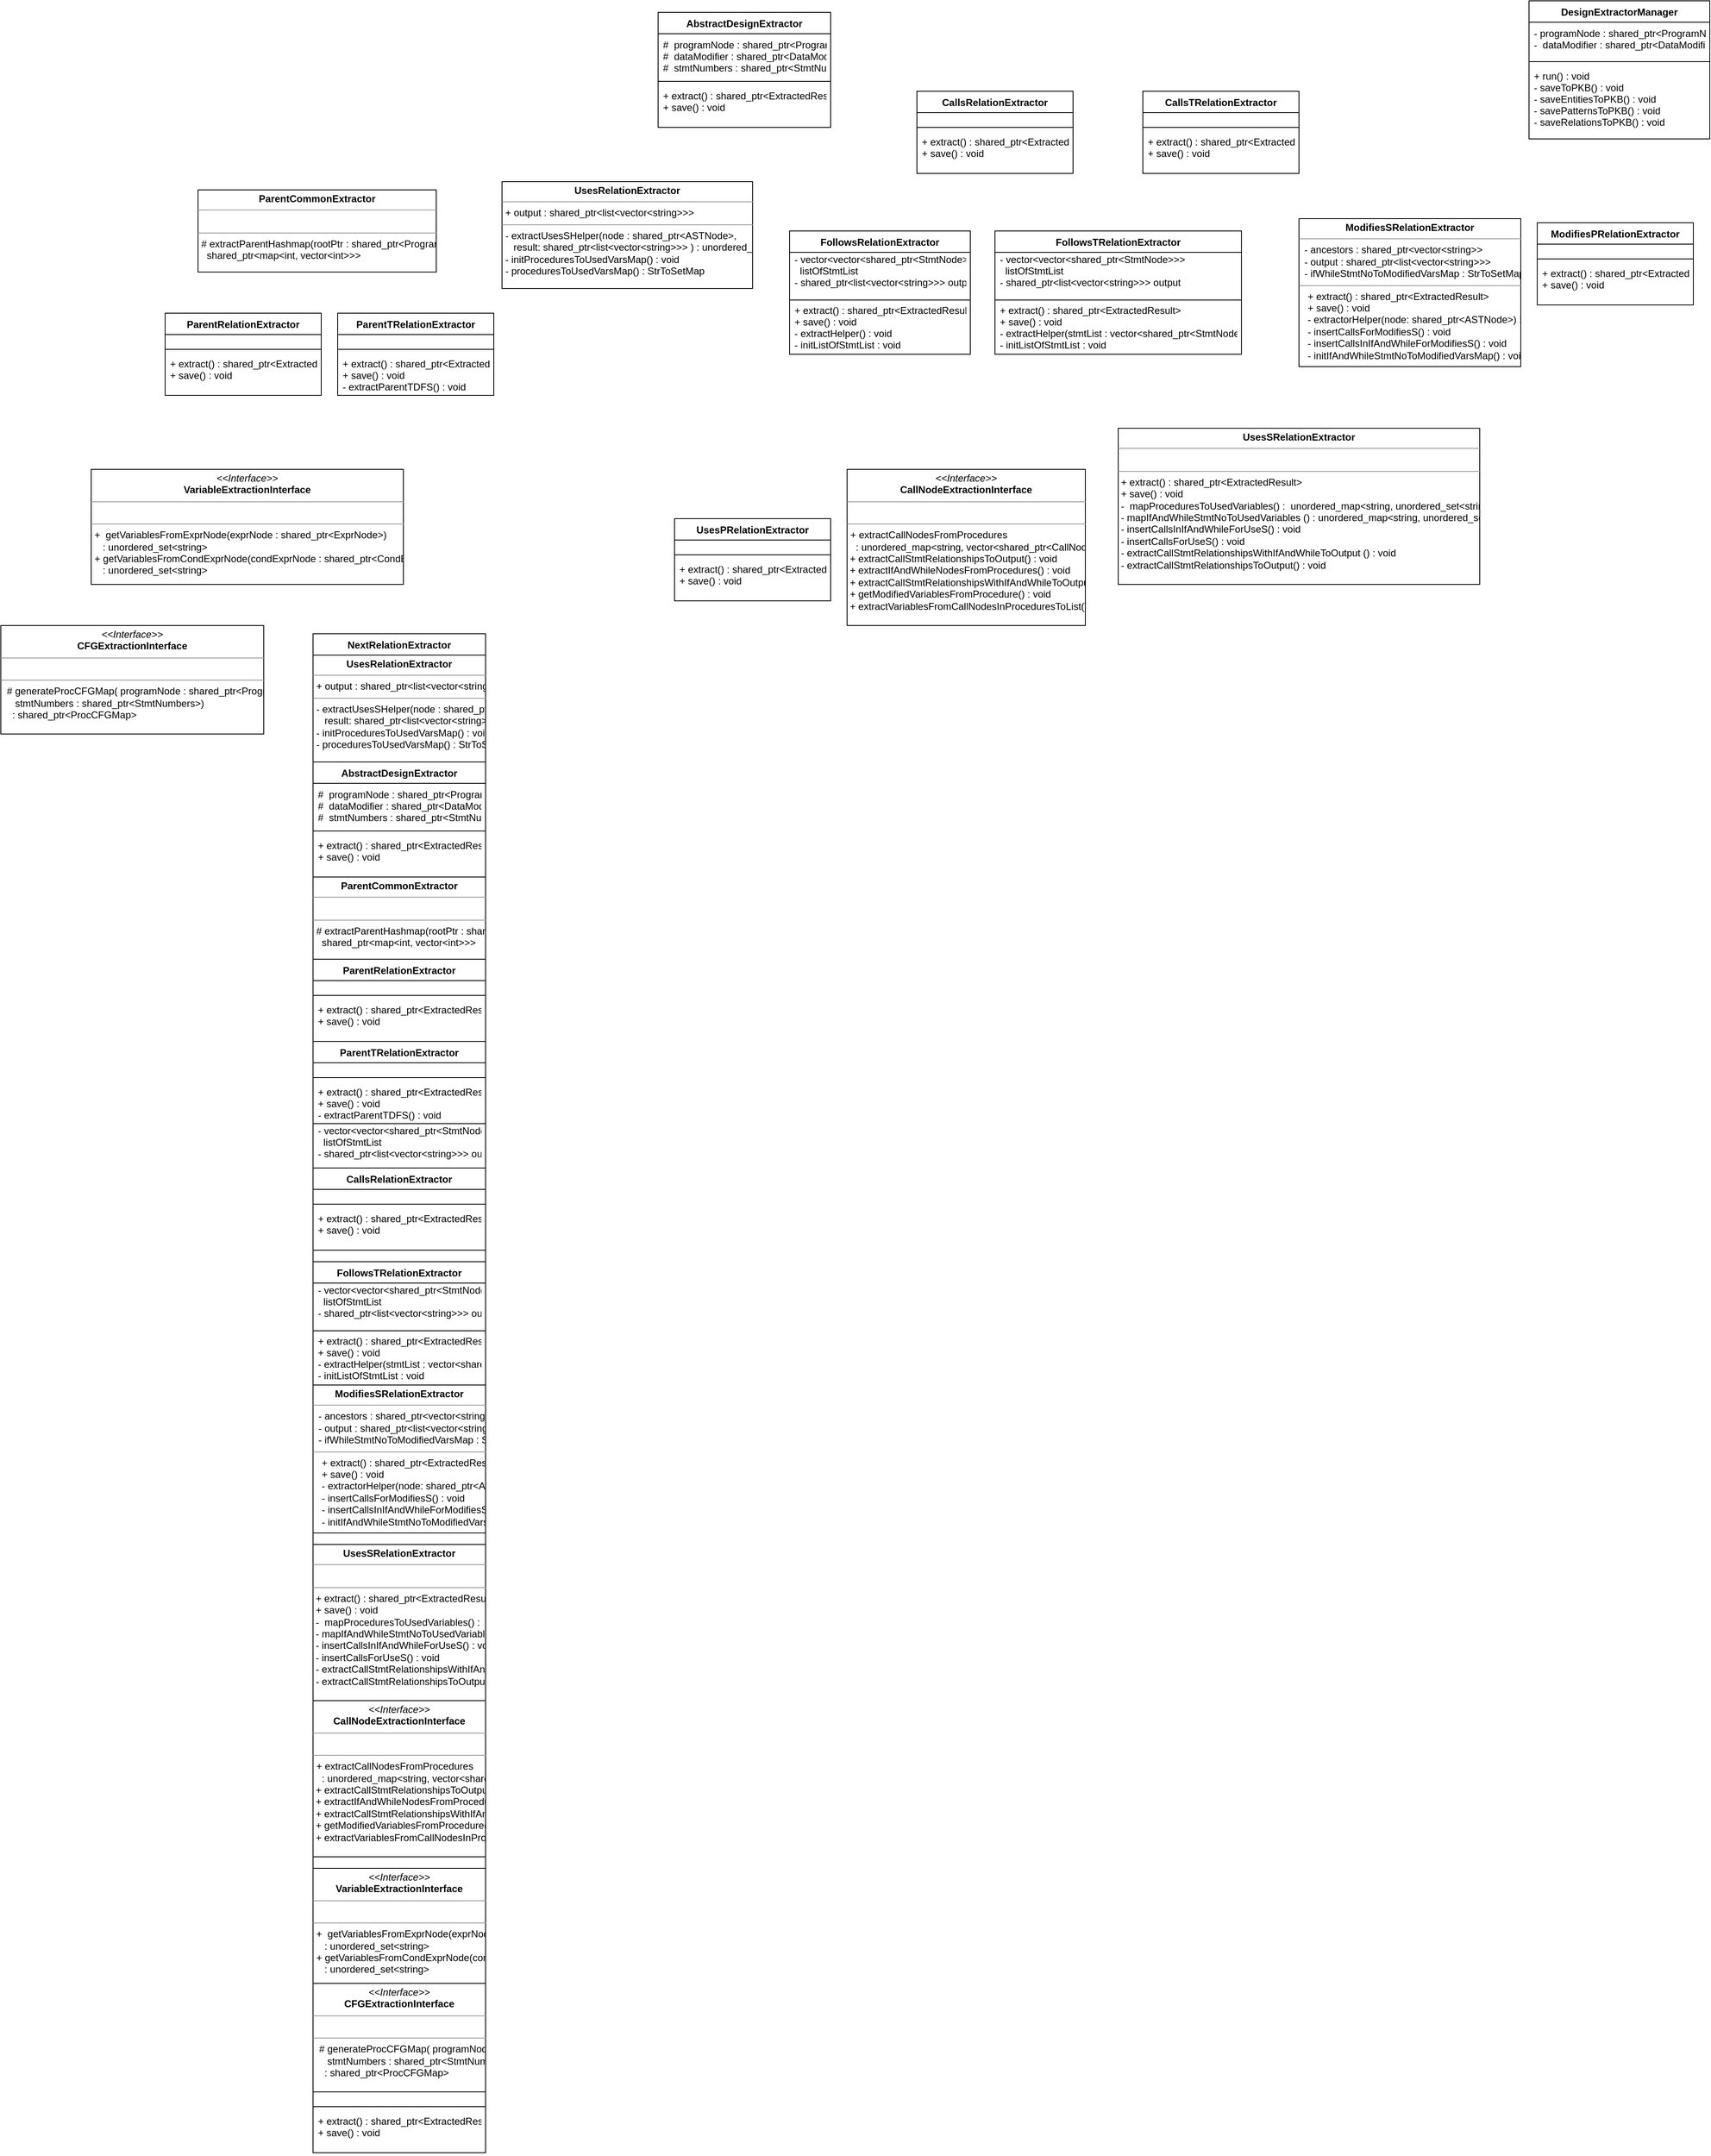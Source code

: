 <mxfile version="20.5.1" type="github">
  <diagram id="RCf9d5CUsMZ9T4uLRsl_" name="Page-1">
    <mxGraphModel dx="2426" dy="885" grid="1" gridSize="10" guides="1" tooltips="1" connect="1" arrows="1" fold="1" page="1" pageScale="1" pageWidth="2339" pageHeight="3300" math="0" shadow="0">
      <root>
        <mxCell id="0" />
        <mxCell id="1" parent="0" />
        <mxCell id="GKFBhkDiTDTHRFN160G9-5" value="DesignExtractorManager&#xa;" style="swimlane;fontStyle=1;align=center;verticalAlign=top;childLayout=stackLayout;horizontal=1;startSize=26;horizontalStack=0;resizeParent=1;resizeParentMax=0;resizeLast=0;collapsible=1;marginBottom=0;" parent="1" vertex="1">
          <mxGeometry x="1890" y="90" width="220" height="168" as="geometry" />
        </mxCell>
        <mxCell id="GKFBhkDiTDTHRFN160G9-6" value="- programNode : shared_ptr&lt;ProgramNode&gt;&#xa;-  dataModifier : shared_ptr&lt;DataModifier&gt;" style="text;strokeColor=none;fillColor=none;align=left;verticalAlign=top;spacingLeft=4;spacingRight=4;overflow=hidden;rotatable=0;points=[[0,0.5],[1,0.5]];portConstraint=eastwest;" parent="GKFBhkDiTDTHRFN160G9-5" vertex="1">
          <mxGeometry y="26" width="220" height="44" as="geometry" />
        </mxCell>
        <mxCell id="GKFBhkDiTDTHRFN160G9-7" value="" style="line;strokeWidth=1;fillColor=none;align=left;verticalAlign=middle;spacingTop=-1;spacingLeft=3;spacingRight=3;rotatable=0;labelPosition=right;points=[];portConstraint=eastwest;strokeColor=inherit;" parent="GKFBhkDiTDTHRFN160G9-5" vertex="1">
          <mxGeometry y="70" width="220" height="8" as="geometry" />
        </mxCell>
        <mxCell id="GKFBhkDiTDTHRFN160G9-8" value="+ run() : void&#xa;- saveToPKB() : void&#xa;- saveEntitiesToPKB() : void&#xa;- savePatternsToPKB() : void&#xa;- saveRelationsToPKB() : void&#xa;" style="text;strokeColor=none;fillColor=none;align=left;verticalAlign=top;spacingLeft=4;spacingRight=4;overflow=hidden;rotatable=0;points=[[0,0.5],[1,0.5]];portConstraint=eastwest;" parent="GKFBhkDiTDTHRFN160G9-5" vertex="1">
          <mxGeometry y="78" width="220" height="90" as="geometry" />
        </mxCell>
        <mxCell id="GKFBhkDiTDTHRFN160G9-9" value="AbstractDesignExtractor" style="swimlane;fontStyle=1;align=center;verticalAlign=top;childLayout=stackLayout;horizontal=1;startSize=26;horizontalStack=0;resizeParent=1;resizeParentMax=0;resizeLast=0;collapsible=1;marginBottom=0;" parent="1" vertex="1">
          <mxGeometry x="830" y="104" width="210" height="140" as="geometry" />
        </mxCell>
        <mxCell id="GKFBhkDiTDTHRFN160G9-10" value="#  programNode : shared_ptr&lt;ProgramNode&gt;&#xa;#  dataModifier : shared_ptr&lt;DataModifier&gt;&#xa;#  stmtNumbers : shared_ptr&lt;StmtNumbers&gt;&#xa;&#xa; " style="text;strokeColor=none;fillColor=none;align=left;verticalAlign=top;spacingLeft=4;spacingRight=4;overflow=hidden;rotatable=0;points=[[0,0.5],[1,0.5]];portConstraint=eastwest;" parent="GKFBhkDiTDTHRFN160G9-9" vertex="1">
          <mxGeometry y="26" width="210" height="54" as="geometry" />
        </mxCell>
        <mxCell id="GKFBhkDiTDTHRFN160G9-11" value="" style="line;strokeWidth=1;fillColor=none;align=left;verticalAlign=middle;spacingTop=-1;spacingLeft=3;spacingRight=3;rotatable=0;labelPosition=right;points=[];portConstraint=eastwest;strokeColor=inherit;" parent="GKFBhkDiTDTHRFN160G9-9" vertex="1">
          <mxGeometry y="80" width="210" height="8" as="geometry" />
        </mxCell>
        <mxCell id="GKFBhkDiTDTHRFN160G9-12" value="+ extract() : shared_ptr&lt;ExtractedResult&gt;&#xa;+ save() : void&#xa;" style="text;strokeColor=none;fillColor=none;align=left;verticalAlign=top;spacingLeft=4;spacingRight=4;overflow=hidden;rotatable=0;points=[[0,0.5],[1,0.5]];portConstraint=eastwest;" parent="GKFBhkDiTDTHRFN160G9-9" vertex="1">
          <mxGeometry y="88" width="210" height="52" as="geometry" />
        </mxCell>
        <mxCell id="GKFBhkDiTDTHRFN160G9-13" value="CallsRelationExtractor" style="swimlane;fontStyle=1;align=center;verticalAlign=top;childLayout=stackLayout;horizontal=1;startSize=26;horizontalStack=0;resizeParent=1;resizeParentMax=0;resizeLast=0;collapsible=1;marginBottom=0;" parent="1" vertex="1">
          <mxGeometry x="1145" y="200" width="190" height="100" as="geometry" />
        </mxCell>
        <mxCell id="GKFBhkDiTDTHRFN160G9-14" value="&#xa; " style="text;strokeColor=none;fillColor=none;align=left;verticalAlign=top;spacingLeft=4;spacingRight=4;overflow=hidden;rotatable=0;points=[[0,0.5],[1,0.5]];portConstraint=eastwest;" parent="GKFBhkDiTDTHRFN160G9-13" vertex="1">
          <mxGeometry y="26" width="190" height="14" as="geometry" />
        </mxCell>
        <mxCell id="GKFBhkDiTDTHRFN160G9-15" value="" style="line;strokeWidth=1;fillColor=none;align=left;verticalAlign=middle;spacingTop=-1;spacingLeft=3;spacingRight=3;rotatable=0;labelPosition=right;points=[];portConstraint=eastwest;strokeColor=inherit;" parent="GKFBhkDiTDTHRFN160G9-13" vertex="1">
          <mxGeometry y="40" width="190" height="8" as="geometry" />
        </mxCell>
        <mxCell id="GKFBhkDiTDTHRFN160G9-16" value="+ extract() : shared_ptr&lt;ExtractedResult&gt;&#xa;+ save() : void" style="text;strokeColor=none;fillColor=none;align=left;verticalAlign=top;spacingLeft=4;spacingRight=4;overflow=hidden;rotatable=0;points=[[0,0.5],[1,0.5]];portConstraint=eastwest;" parent="GKFBhkDiTDTHRFN160G9-13" vertex="1">
          <mxGeometry y="48" width="190" height="52" as="geometry" />
        </mxCell>
        <mxCell id="GKFBhkDiTDTHRFN160G9-18" value="&lt;p style=&quot;margin:0px;margin-top:4px;text-align:center;&quot;&gt;&lt;i&gt;&amp;lt;&amp;lt;Interface&amp;gt;&amp;gt;&lt;/i&gt;&lt;br&gt;&lt;b&gt;CallNodeExtractionInterface&lt;/b&gt;&lt;br&gt;&lt;/p&gt;&lt;hr size=&quot;1&quot;&gt;&lt;p style=&quot;margin:0px;margin-left:4px;&quot;&gt;&lt;br&gt;&lt;/p&gt;&lt;hr size=&quot;1&quot;&gt;&lt;p style=&quot;margin:0px;margin-left:4px;&quot;&gt;+ extractCallNodesFromProcedures &lt;br&gt;&lt;/p&gt;&lt;p style=&quot;margin:0px;margin-left:4px;&quot;&gt;&amp;nbsp; : unordered_map&amp;lt;string, vector&amp;lt;shared_ptr&amp;lt;CallNode&amp;gt;&amp;gt;&amp;gt;&lt;br&gt;&lt;/p&gt;&lt;div&gt;&amp;nbsp;+ extractCallStmtRelationshipsToOutput() : void&lt;br&gt;&lt;/div&gt;&lt;div&gt;&amp;nbsp;+ extractIfAndWhileNodesFromProcedures() : void &lt;/div&gt;&lt;div&gt;&amp;nbsp;+ extractCallStmtRelationshipsWithIfAndWhileToOutput() : void&lt;/div&gt;&lt;div&gt;&amp;nbsp;+ getModifiedVariablesFromProcedure() : void&lt;/div&gt;&lt;div&gt;&amp;nbsp;+ extractVariablesFromCallNodesInProceduresToList() : void&lt;/div&gt;" style="verticalAlign=top;align=left;overflow=fill;fontSize=12;fontFamily=Helvetica;html=1;" parent="1" vertex="1">
          <mxGeometry x="1060" y="660" width="290" height="190" as="geometry" />
        </mxCell>
        <mxCell id="GKFBhkDiTDTHRFN160G9-21" value="CallsTRelationExtractor" style="swimlane;fontStyle=1;align=center;verticalAlign=top;childLayout=stackLayout;horizontal=1;startSize=26;horizontalStack=0;resizeParent=1;resizeParentMax=0;resizeLast=0;collapsible=1;marginBottom=0;" parent="1" vertex="1">
          <mxGeometry x="1420" y="200" width="190" height="100" as="geometry" />
        </mxCell>
        <mxCell id="GKFBhkDiTDTHRFN160G9-22" value="&#xa; " style="text;strokeColor=none;fillColor=none;align=left;verticalAlign=top;spacingLeft=4;spacingRight=4;overflow=hidden;rotatable=0;points=[[0,0.5],[1,0.5]];portConstraint=eastwest;" parent="GKFBhkDiTDTHRFN160G9-21" vertex="1">
          <mxGeometry y="26" width="190" height="14" as="geometry" />
        </mxCell>
        <mxCell id="GKFBhkDiTDTHRFN160G9-23" value="" style="line;strokeWidth=1;fillColor=none;align=left;verticalAlign=middle;spacingTop=-1;spacingLeft=3;spacingRight=3;rotatable=0;labelPosition=right;points=[];portConstraint=eastwest;strokeColor=inherit;" parent="GKFBhkDiTDTHRFN160G9-21" vertex="1">
          <mxGeometry y="40" width="190" height="8" as="geometry" />
        </mxCell>
        <mxCell id="GKFBhkDiTDTHRFN160G9-24" value="+ extract() : shared_ptr&lt;ExtractedResult&gt;&#xa;+ save() : void" style="text;strokeColor=none;fillColor=none;align=left;verticalAlign=top;spacingLeft=4;spacingRight=4;overflow=hidden;rotatable=0;points=[[0,0.5],[1,0.5]];portConstraint=eastwest;" parent="GKFBhkDiTDTHRFN160G9-21" vertex="1">
          <mxGeometry y="48" width="190" height="52" as="geometry" />
        </mxCell>
        <mxCell id="GKFBhkDiTDTHRFN160G9-26" value="FollowsRelationExtractor" style="swimlane;fontStyle=1;align=center;verticalAlign=top;childLayout=stackLayout;horizontal=1;startSize=26;horizontalStack=0;resizeParent=1;resizeParentMax=0;resizeLast=0;collapsible=1;marginBottom=0;" parent="1" vertex="1">
          <mxGeometry x="990" y="370" width="220" height="150" as="geometry">
            <mxRectangle x="960" y="300" width="160" height="30" as="alternateBounds" />
          </mxGeometry>
        </mxCell>
        <mxCell id="GKFBhkDiTDTHRFN160G9-27" value="- vector&lt;vector&lt;shared_ptr&lt;StmtNode&gt;&gt;&gt; &#xa;  listOfStmtList &#xa;- shared_ptr&lt;list&lt;vector&lt;string&gt;&gt;&gt; output&#xa;&#xa;&#xa;" style="text;strokeColor=none;fillColor=none;align=left;verticalAlign=middle;spacingLeft=4;spacingRight=4;overflow=hidden;rotatable=0;points=[[0,0.5],[1,0.5]];portConstraint=eastwest;" parent="GKFBhkDiTDTHRFN160G9-26" vertex="1">
          <mxGeometry y="26" width="220" height="54" as="geometry" />
        </mxCell>
        <mxCell id="GKFBhkDiTDTHRFN160G9-28" value="" style="line;strokeWidth=1;fillColor=none;align=left;verticalAlign=middle;spacingTop=-1;spacingLeft=3;spacingRight=3;rotatable=0;labelPosition=right;points=[];portConstraint=eastwest;strokeColor=inherit;" parent="GKFBhkDiTDTHRFN160G9-26" vertex="1">
          <mxGeometry y="80" width="220" height="8" as="geometry" />
        </mxCell>
        <mxCell id="GKFBhkDiTDTHRFN160G9-29" value="+ extract() : shared_ptr&lt;ExtractedResult&gt;&#xa;+ save() : void&#xa;- extractHelper() : void&#xa;- initListOfStmtList : void&#xa;&#xa;" style="text;strokeColor=none;fillColor=none;align=left;verticalAlign=middle;spacingLeft=4;spacingRight=4;overflow=hidden;rotatable=0;points=[[0,0.5],[1,0.5]];portConstraint=eastwest;" parent="GKFBhkDiTDTHRFN160G9-26" vertex="1">
          <mxGeometry y="88" width="220" height="62" as="geometry" />
        </mxCell>
        <mxCell id="GKFBhkDiTDTHRFN160G9-38" value="FollowsTRelationExtractor" style="swimlane;fontStyle=1;align=center;verticalAlign=top;childLayout=stackLayout;horizontal=1;startSize=26;horizontalStack=0;resizeParent=1;resizeParentMax=0;resizeLast=0;collapsible=1;marginBottom=0;" parent="1" vertex="1">
          <mxGeometry x="1240" y="370" width="300" height="150" as="geometry" />
        </mxCell>
        <mxCell id="GKFBhkDiTDTHRFN160G9-39" value="- vector&lt;vector&lt;shared_ptr&lt;StmtNode&gt;&gt;&gt; &#xa;  listOfStmtList &#xa;- shared_ptr&lt;list&lt;vector&lt;string&gt;&gt;&gt; output&#xa;&#xa;&#xa;" style="text;strokeColor=none;fillColor=none;align=left;verticalAlign=middle;spacingLeft=4;spacingRight=4;overflow=hidden;rotatable=0;points=[[0,0.5],[1,0.5]];portConstraint=eastwest;" parent="GKFBhkDiTDTHRFN160G9-38" vertex="1">
          <mxGeometry y="26" width="300" height="54" as="geometry" />
        </mxCell>
        <mxCell id="GKFBhkDiTDTHRFN160G9-40" value="" style="line;strokeWidth=1;fillColor=none;align=left;verticalAlign=middle;spacingTop=-1;spacingLeft=3;spacingRight=3;rotatable=0;labelPosition=right;points=[];portConstraint=eastwest;strokeColor=inherit;" parent="GKFBhkDiTDTHRFN160G9-38" vertex="1">
          <mxGeometry y="80" width="300" height="8" as="geometry" />
        </mxCell>
        <mxCell id="GKFBhkDiTDTHRFN160G9-41" value="+ extract() : shared_ptr&lt;ExtractedResult&gt;&#xa;+ save() : void&#xa;- extractHelper(stmtList : vector&lt;shared_ptr&lt;StmtNode&gt;&gt;) : void&#xa;- initListOfStmtList : void&#xa;&#xa;" style="text;strokeColor=none;fillColor=none;align=left;verticalAlign=middle;spacingLeft=4;spacingRight=4;overflow=hidden;rotatable=0;points=[[0,0.5],[1,0.5]];portConstraint=eastwest;" parent="GKFBhkDiTDTHRFN160G9-38" vertex="1">
          <mxGeometry y="88" width="300" height="62" as="geometry" />
        </mxCell>
        <mxCell id="SkPulRb8pB89vCI3LF6e-7" value="&lt;p style=&quot;margin:0px;margin-top:4px;text-align:center;&quot;&gt;&lt;b&gt;ModifiesSRelationExtractor&lt;/b&gt;&lt;br&gt;&lt;/p&gt;&lt;hr size=&quot;1&quot;&gt;&amp;nbsp; - ancestors : shared_ptr&amp;lt;vector&amp;lt;string&amp;gt;&amp;gt; &lt;br&gt;&amp;nbsp; - output : shared_ptr&amp;lt;list&amp;lt;vector&amp;lt;string&amp;gt;&amp;gt;&amp;gt; &lt;br&gt;&amp;nbsp; - ifWhileStmtNoToModifiedVarsMap : StrToSetMap &lt;hr size=&quot;1&quot;&gt;&lt;p style=&quot;margin:0px;margin-left:4px;&quot;&gt;&amp;nbsp; + extract() : shared_ptr&amp;lt;ExtractedResult&amp;gt;&lt;br&gt;&amp;nbsp; + save() : void&lt;/p&gt;&lt;p style=&quot;margin:0px;margin-left:4px;&quot;&gt;&amp;nbsp; - extractorHelper(node: shared_ptr&amp;lt;ASTNode&amp;gt;) : void&lt;br&gt;&amp;nbsp; - insertCallsForModifiesS() : void&lt;br&gt;&amp;nbsp; - insertCallsInIfAndWhileForModifiesS() : void&lt;br&gt;&lt;/p&gt;&lt;p style=&quot;margin:0px;margin-left:4px;&quot;&gt;&amp;nbsp; - initIfAndWhileStmtNoToModifiedVarsMap() : void&lt;br&gt;&lt;/p&gt;&lt;p style=&quot;margin:0px;margin-left:4px;&quot;&gt;&lt;br&gt;&lt;/p&gt;" style="verticalAlign=top;align=left;overflow=fill;fontSize=12;fontFamily=Helvetica;html=1;" vertex="1" parent="1">
          <mxGeometry x="1610" y="355" width="270" height="180" as="geometry" />
        </mxCell>
        <mxCell id="SkPulRb8pB89vCI3LF6e-8" value="ModifiesPRelationExtractor" style="swimlane;fontStyle=1;align=center;verticalAlign=top;childLayout=stackLayout;horizontal=1;startSize=26;horizontalStack=0;resizeParent=1;resizeParentMax=0;resizeLast=0;collapsible=1;marginBottom=0;" vertex="1" parent="1">
          <mxGeometry x="1900" y="360" width="190" height="100" as="geometry" />
        </mxCell>
        <mxCell id="SkPulRb8pB89vCI3LF6e-9" value="&#xa; " style="text;strokeColor=none;fillColor=none;align=left;verticalAlign=top;spacingLeft=4;spacingRight=4;overflow=hidden;rotatable=0;points=[[0,0.5],[1,0.5]];portConstraint=eastwest;" vertex="1" parent="SkPulRb8pB89vCI3LF6e-8">
          <mxGeometry y="26" width="190" height="14" as="geometry" />
        </mxCell>
        <mxCell id="SkPulRb8pB89vCI3LF6e-10" value="" style="line;strokeWidth=1;fillColor=none;align=left;verticalAlign=middle;spacingTop=-1;spacingLeft=3;spacingRight=3;rotatable=0;labelPosition=right;points=[];portConstraint=eastwest;strokeColor=inherit;" vertex="1" parent="SkPulRb8pB89vCI3LF6e-8">
          <mxGeometry y="40" width="190" height="8" as="geometry" />
        </mxCell>
        <mxCell id="SkPulRb8pB89vCI3LF6e-11" value="+ extract() : shared_ptr&lt;ExtractedResult&gt;&#xa;+ save() : void" style="text;strokeColor=none;fillColor=none;align=left;verticalAlign=top;spacingLeft=4;spacingRight=4;overflow=hidden;rotatable=0;points=[[0,0.5],[1,0.5]];portConstraint=eastwest;" vertex="1" parent="SkPulRb8pB89vCI3LF6e-8">
          <mxGeometry y="48" width="190" height="52" as="geometry" />
        </mxCell>
        <mxCell id="SkPulRb8pB89vCI3LF6e-12" value="ParentRelationExtractor" style="swimlane;fontStyle=1;align=center;verticalAlign=top;childLayout=stackLayout;horizontal=1;startSize=26;horizontalStack=0;resizeParent=1;resizeParentMax=0;resizeLast=0;collapsible=1;marginBottom=0;" vertex="1" parent="1">
          <mxGeometry x="230" y="470" width="190" height="100" as="geometry" />
        </mxCell>
        <mxCell id="SkPulRb8pB89vCI3LF6e-13" value="&#xa; " style="text;strokeColor=none;fillColor=none;align=left;verticalAlign=top;spacingLeft=4;spacingRight=4;overflow=hidden;rotatable=0;points=[[0,0.5],[1,0.5]];portConstraint=eastwest;" vertex="1" parent="SkPulRb8pB89vCI3LF6e-12">
          <mxGeometry y="26" width="190" height="14" as="geometry" />
        </mxCell>
        <mxCell id="SkPulRb8pB89vCI3LF6e-14" value="" style="line;strokeWidth=1;fillColor=none;align=left;verticalAlign=middle;spacingTop=-1;spacingLeft=3;spacingRight=3;rotatable=0;labelPosition=right;points=[];portConstraint=eastwest;strokeColor=inherit;" vertex="1" parent="SkPulRb8pB89vCI3LF6e-12">
          <mxGeometry y="40" width="190" height="8" as="geometry" />
        </mxCell>
        <mxCell id="SkPulRb8pB89vCI3LF6e-15" value="+ extract() : shared_ptr&lt;ExtractedResult&gt;&#xa;+ save() : void" style="text;strokeColor=none;fillColor=none;align=left;verticalAlign=top;spacingLeft=4;spacingRight=4;overflow=hidden;rotatable=0;points=[[0,0.5],[1,0.5]];portConstraint=eastwest;" vertex="1" parent="SkPulRb8pB89vCI3LF6e-12">
          <mxGeometry y="48" width="190" height="52" as="geometry" />
        </mxCell>
        <mxCell id="SkPulRb8pB89vCI3LF6e-16" value="ParentTRelationExtractor" style="swimlane;fontStyle=1;align=center;verticalAlign=top;childLayout=stackLayout;horizontal=1;startSize=26;horizontalStack=0;resizeParent=1;resizeParentMax=0;resizeLast=0;collapsible=1;marginBottom=0;" vertex="1" parent="1">
          <mxGeometry x="440" y="470" width="190" height="100" as="geometry" />
        </mxCell>
        <mxCell id="SkPulRb8pB89vCI3LF6e-17" value="&#xa; " style="text;strokeColor=none;fillColor=none;align=left;verticalAlign=top;spacingLeft=4;spacingRight=4;overflow=hidden;rotatable=0;points=[[0,0.5],[1,0.5]];portConstraint=eastwest;" vertex="1" parent="SkPulRb8pB89vCI3LF6e-16">
          <mxGeometry y="26" width="190" height="14" as="geometry" />
        </mxCell>
        <mxCell id="SkPulRb8pB89vCI3LF6e-18" value="" style="line;strokeWidth=1;fillColor=none;align=left;verticalAlign=middle;spacingTop=-1;spacingLeft=3;spacingRight=3;rotatable=0;labelPosition=right;points=[];portConstraint=eastwest;strokeColor=inherit;" vertex="1" parent="SkPulRb8pB89vCI3LF6e-16">
          <mxGeometry y="40" width="190" height="8" as="geometry" />
        </mxCell>
        <mxCell id="SkPulRb8pB89vCI3LF6e-19" value="+ extract() : shared_ptr&lt;ExtractedResult&gt;&#xa;+ save() : void&#xa;- extractParentTDFS() : void&#xa;" style="text;strokeColor=none;fillColor=none;align=left;verticalAlign=top;spacingLeft=4;spacingRight=4;overflow=hidden;rotatable=0;points=[[0,0.5],[1,0.5]];portConstraint=eastwest;" vertex="1" parent="SkPulRb8pB89vCI3LF6e-16">
          <mxGeometry y="48" width="190" height="52" as="geometry" />
        </mxCell>
        <mxCell id="SkPulRb8pB89vCI3LF6e-20" value="&lt;p style=&quot;margin:0px;margin-top:4px;text-align:center;&quot;&gt;&lt;b&gt;UsesRelationExtractor&lt;/b&gt;&lt;br&gt;&lt;/p&gt;&lt;hr size=&quot;1&quot;&gt;&lt;p style=&quot;margin:0px;margin-left:4px;&quot;&gt;+ output : shared_ptr&amp;lt;list&amp;lt;vector&amp;lt;string&amp;gt;&amp;gt;&amp;gt;&lt;/p&gt;&lt;hr size=&quot;1&quot;&gt;&lt;p style=&quot;margin:0px;margin-left:4px;&quot;&gt;- extractUsesSHelper(node : shared_ptr&amp;lt;ASTNode&amp;gt;,&lt;/p&gt;&lt;p style=&quot;margin:0px;margin-left:4px;&quot;&gt;&amp;nbsp;&amp;nbsp; result: shared_ptr&amp;lt;list&amp;lt;vector&amp;lt;string&amp;gt;&amp;gt;&amp;gt;  ) : unordered_set&amp;lt;string&amp;gt;&lt;/p&gt;&lt;p style=&quot;margin:0px;margin-left:4px;&quot;&gt;- initProceduresToUsedVarsMap() : void&lt;br&gt;- proceduresToUsedVarsMap() : StrToSetMap &lt;/p&gt;" style="verticalAlign=top;align=left;overflow=fill;fontSize=12;fontFamily=Helvetica;html=1;" vertex="1" parent="1">
          <mxGeometry x="640" y="310" width="305" height="130" as="geometry" />
        </mxCell>
        <mxCell id="SkPulRb8pB89vCI3LF6e-23" value="&lt;p style=&quot;margin:0px;margin-top:4px;text-align:center;&quot;&gt;&lt;b&gt;UsesSRelationExtractor&lt;/b&gt;&lt;br&gt;&lt;/p&gt;&lt;hr size=&quot;1&quot;&gt;&lt;br&gt;&lt;hr size=&quot;1&quot;&gt;&lt;div&gt;&amp;nbsp;+ extract() : shared_ptr&amp;lt;ExtractedResult&amp;gt; &lt;br&gt;&amp;nbsp;+ save() : void &lt;br&gt;&lt;/div&gt;&lt;div&gt;&amp;nbsp;-&amp;nbsp; mapProceduresToUsedVariables() :&amp;nbsp; unordered_map&amp;lt;string, unordered_set&amp;lt;string&amp;gt;&amp;gt; &lt;/div&gt;&lt;div&gt;&amp;nbsp;- mapIfAndWhileStmtNoToUsedVariables () : unordered_map&amp;lt;string, unordered_set&amp;lt;string&amp;gt;&amp;gt;&lt;/div&gt;&lt;div&gt;&amp;nbsp;- insertCallsInIfAndWhileForUseS() : void&lt;br&gt;&lt;/div&gt;&lt;div&gt;&amp;nbsp;- insertCallsForUseS() : void&lt;br&gt;&lt;/div&gt;&lt;div&gt;&amp;nbsp;- extractCallStmtRelationshipsWithIfAndWhileToOutput () : void&lt;br&gt;&lt;/div&gt;&lt;div&gt;&amp;nbsp;- extractCallStmtRelationshipsToOutput() : void&lt;br&gt;&lt;/div&gt;&lt;div&gt;&lt;br&gt;&lt;/div&gt;&lt;div&gt;&lt;br&gt;&lt;/div&gt;&amp;nbsp;" style="verticalAlign=top;align=left;overflow=fill;fontSize=12;fontFamily=Helvetica;html=1;" vertex="1" parent="1">
          <mxGeometry x="1390" y="610" width="440" height="190" as="geometry" />
        </mxCell>
        <mxCell id="SkPulRb8pB89vCI3LF6e-24" value="UsesPRelationExtractor" style="swimlane;fontStyle=1;align=center;verticalAlign=top;childLayout=stackLayout;horizontal=1;startSize=26;horizontalStack=0;resizeParent=1;resizeParentMax=0;resizeLast=0;collapsible=1;marginBottom=0;" vertex="1" parent="1">
          <mxGeometry x="850" y="720" width="190" height="100" as="geometry" />
        </mxCell>
        <mxCell id="SkPulRb8pB89vCI3LF6e-25" value="&#xa; " style="text;strokeColor=none;fillColor=none;align=left;verticalAlign=top;spacingLeft=4;spacingRight=4;overflow=hidden;rotatable=0;points=[[0,0.5],[1,0.5]];portConstraint=eastwest;" vertex="1" parent="SkPulRb8pB89vCI3LF6e-24">
          <mxGeometry y="26" width="190" height="14" as="geometry" />
        </mxCell>
        <mxCell id="SkPulRb8pB89vCI3LF6e-26" value="" style="line;strokeWidth=1;fillColor=none;align=left;verticalAlign=middle;spacingTop=-1;spacingLeft=3;spacingRight=3;rotatable=0;labelPosition=right;points=[];portConstraint=eastwest;strokeColor=inherit;" vertex="1" parent="SkPulRb8pB89vCI3LF6e-24">
          <mxGeometry y="40" width="190" height="8" as="geometry" />
        </mxCell>
        <mxCell id="SkPulRb8pB89vCI3LF6e-27" value="+ extract() : shared_ptr&lt;ExtractedResult&gt;&#xa;+ save() : void" style="text;strokeColor=none;fillColor=none;align=left;verticalAlign=top;spacingLeft=4;spacingRight=4;overflow=hidden;rotatable=0;points=[[0,0.5],[1,0.5]];portConstraint=eastwest;" vertex="1" parent="SkPulRb8pB89vCI3LF6e-24">
          <mxGeometry y="48" width="190" height="52" as="geometry" />
        </mxCell>
        <mxCell id="SkPulRb8pB89vCI3LF6e-28" value="NextRelationExtractor" style="swimlane;fontStyle=1;align=center;verticalAlign=top;childLayout=stackLayout;horizontal=1;startSize=26;horizontalStack=0;resizeParent=1;resizeParentMax=0;resizeLast=0;collapsible=1;marginBottom=0;" vertex="1" parent="1">
          <mxGeometry x="410" y="860" width="210" height="1848" as="geometry" />
        </mxCell>
        <mxCell id="SkPulRb8pB89vCI3LF6e-40" value="&lt;p style=&quot;margin:0px;margin-top:4px;text-align:center;&quot;&gt;&lt;b&gt;UsesRelationExtractor&lt;/b&gt;&lt;br&gt;&lt;/p&gt;&lt;hr size=&quot;1&quot;&gt;&lt;p style=&quot;margin:0px;margin-left:4px;&quot;&gt;+ output : shared_ptr&amp;lt;list&amp;lt;vector&amp;lt;string&amp;gt;&amp;gt;&amp;gt;&lt;/p&gt;&lt;hr size=&quot;1&quot;&gt;&lt;p style=&quot;margin:0px;margin-left:4px;&quot;&gt;- extractUsesSHelper(node : shared_ptr&amp;lt;ASTNode&amp;gt;,&lt;/p&gt;&lt;p style=&quot;margin:0px;margin-left:4px;&quot;&gt;&amp;nbsp;&amp;nbsp; result: shared_ptr&amp;lt;list&amp;lt;vector&amp;lt;string&amp;gt;&amp;gt;&amp;gt;  ) : unordered_set&amp;lt;string&amp;gt;&lt;/p&gt;&lt;p style=&quot;margin:0px;margin-left:4px;&quot;&gt;- initProceduresToUsedVarsMap() : void&lt;br&gt;- proceduresToUsedVarsMap() : StrToSetMap &lt;/p&gt;" style="verticalAlign=top;align=left;overflow=fill;fontSize=12;fontFamily=Helvetica;html=1;" vertex="1" parent="SkPulRb8pB89vCI3LF6e-28">
          <mxGeometry y="26" width="210" height="130" as="geometry" />
        </mxCell>
        <mxCell id="SkPulRb8pB89vCI3LF6e-41" value="AbstractDesignExtractor" style="swimlane;fontStyle=1;align=center;verticalAlign=top;childLayout=stackLayout;horizontal=1;startSize=26;horizontalStack=0;resizeParent=1;resizeParentMax=0;resizeLast=0;collapsible=1;marginBottom=0;" vertex="1" parent="SkPulRb8pB89vCI3LF6e-28">
          <mxGeometry y="156" width="210" height="140" as="geometry" />
        </mxCell>
        <mxCell id="SkPulRb8pB89vCI3LF6e-42" value="#  programNode : shared_ptr&lt;ProgramNode&gt;&#xa;#  dataModifier : shared_ptr&lt;DataModifier&gt;&#xa;#  stmtNumbers : shared_ptr&lt;StmtNumbers&gt;&#xa;&#xa; " style="text;strokeColor=none;fillColor=none;align=left;verticalAlign=top;spacingLeft=4;spacingRight=4;overflow=hidden;rotatable=0;points=[[0,0.5],[1,0.5]];portConstraint=eastwest;" vertex="1" parent="SkPulRb8pB89vCI3LF6e-41">
          <mxGeometry y="26" width="210" height="54" as="geometry" />
        </mxCell>
        <mxCell id="SkPulRb8pB89vCI3LF6e-43" value="" style="line;strokeWidth=1;fillColor=none;align=left;verticalAlign=middle;spacingTop=-1;spacingLeft=3;spacingRight=3;rotatable=0;labelPosition=right;points=[];portConstraint=eastwest;strokeColor=inherit;" vertex="1" parent="SkPulRb8pB89vCI3LF6e-41">
          <mxGeometry y="80" width="210" height="8" as="geometry" />
        </mxCell>
        <mxCell id="SkPulRb8pB89vCI3LF6e-44" value="+ extract() : shared_ptr&lt;ExtractedResult&gt;&#xa;+ save() : void&#xa;" style="text;strokeColor=none;fillColor=none;align=left;verticalAlign=top;spacingLeft=4;spacingRight=4;overflow=hidden;rotatable=0;points=[[0,0.5],[1,0.5]];portConstraint=eastwest;" vertex="1" parent="SkPulRb8pB89vCI3LF6e-41">
          <mxGeometry y="88" width="210" height="52" as="geometry" />
        </mxCell>
        <mxCell id="SkPulRb8pB89vCI3LF6e-45" value="&lt;p style=&quot;margin:0px;margin-top:4px;text-align:center;&quot;&gt;&lt;b&gt;ParentCommonExtractor&lt;/b&gt;&lt;/p&gt;&lt;hr size=&quot;1&quot;&gt;&lt;p style=&quot;margin:0px;margin-left:4px;&quot;&gt;&lt;br&gt;&lt;/p&gt;&lt;hr size=&quot;1&quot;&gt;&lt;p style=&quot;margin:0px;margin-left:4px;&quot;&gt;# extractParentHashmap(rootPtr : shared_ptr&amp;lt;ProgramNode&amp;gt;) : &lt;br&gt;&lt;/p&gt;&lt;p style=&quot;margin:0px;margin-left:4px;&quot;&gt;&amp;nbsp; shared_ptr&amp;lt;map&amp;lt;int, vector&amp;lt;int&amp;gt;&amp;gt;&amp;gt; &lt;/p&gt;" style="verticalAlign=top;align=left;overflow=fill;fontSize=12;fontFamily=Helvetica;html=1;" vertex="1" parent="SkPulRb8pB89vCI3LF6e-28">
          <mxGeometry y="296" width="210" height="100" as="geometry" />
        </mxCell>
        <mxCell id="SkPulRb8pB89vCI3LF6e-46" value="ParentRelationExtractor" style="swimlane;fontStyle=1;align=center;verticalAlign=top;childLayout=stackLayout;horizontal=1;startSize=26;horizontalStack=0;resizeParent=1;resizeParentMax=0;resizeLast=0;collapsible=1;marginBottom=0;" vertex="1" parent="SkPulRb8pB89vCI3LF6e-28">
          <mxGeometry y="396" width="210" height="100" as="geometry" />
        </mxCell>
        <mxCell id="SkPulRb8pB89vCI3LF6e-47" value="&#xa; " style="text;strokeColor=none;fillColor=none;align=left;verticalAlign=top;spacingLeft=4;spacingRight=4;overflow=hidden;rotatable=0;points=[[0,0.5],[1,0.5]];portConstraint=eastwest;" vertex="1" parent="SkPulRb8pB89vCI3LF6e-46">
          <mxGeometry y="26" width="210" height="14" as="geometry" />
        </mxCell>
        <mxCell id="SkPulRb8pB89vCI3LF6e-48" value="" style="line;strokeWidth=1;fillColor=none;align=left;verticalAlign=middle;spacingTop=-1;spacingLeft=3;spacingRight=3;rotatable=0;labelPosition=right;points=[];portConstraint=eastwest;strokeColor=inherit;" vertex="1" parent="SkPulRb8pB89vCI3LF6e-46">
          <mxGeometry y="40" width="210" height="8" as="geometry" />
        </mxCell>
        <mxCell id="SkPulRb8pB89vCI3LF6e-49" value="+ extract() : shared_ptr&lt;ExtractedResult&gt;&#xa;+ save() : void" style="text;strokeColor=none;fillColor=none;align=left;verticalAlign=top;spacingLeft=4;spacingRight=4;overflow=hidden;rotatable=0;points=[[0,0.5],[1,0.5]];portConstraint=eastwest;" vertex="1" parent="SkPulRb8pB89vCI3LF6e-46">
          <mxGeometry y="48" width="210" height="52" as="geometry" />
        </mxCell>
        <mxCell id="SkPulRb8pB89vCI3LF6e-50" value="ParentTRelationExtractor" style="swimlane;fontStyle=1;align=center;verticalAlign=top;childLayout=stackLayout;horizontal=1;startSize=26;horizontalStack=0;resizeParent=1;resizeParentMax=0;resizeLast=0;collapsible=1;marginBottom=0;" vertex="1" parent="SkPulRb8pB89vCI3LF6e-28">
          <mxGeometry y="496" width="210" height="100" as="geometry" />
        </mxCell>
        <mxCell id="SkPulRb8pB89vCI3LF6e-51" value="&#xa; " style="text;strokeColor=none;fillColor=none;align=left;verticalAlign=top;spacingLeft=4;spacingRight=4;overflow=hidden;rotatable=0;points=[[0,0.5],[1,0.5]];portConstraint=eastwest;" vertex="1" parent="SkPulRb8pB89vCI3LF6e-50">
          <mxGeometry y="26" width="210" height="14" as="geometry" />
        </mxCell>
        <mxCell id="SkPulRb8pB89vCI3LF6e-52" value="" style="line;strokeWidth=1;fillColor=none;align=left;verticalAlign=middle;spacingTop=-1;spacingLeft=3;spacingRight=3;rotatable=0;labelPosition=right;points=[];portConstraint=eastwest;strokeColor=inherit;" vertex="1" parent="SkPulRb8pB89vCI3LF6e-50">
          <mxGeometry y="40" width="210" height="8" as="geometry" />
        </mxCell>
        <mxCell id="SkPulRb8pB89vCI3LF6e-53" value="+ extract() : shared_ptr&lt;ExtractedResult&gt;&#xa;+ save() : void&#xa;- extractParentTDFS() : void&#xa;" style="text;strokeColor=none;fillColor=none;align=left;verticalAlign=top;spacingLeft=4;spacingRight=4;overflow=hidden;rotatable=0;points=[[0,0.5],[1,0.5]];portConstraint=eastwest;" vertex="1" parent="SkPulRb8pB89vCI3LF6e-50">
          <mxGeometry y="48" width="210" height="52" as="geometry" />
        </mxCell>
        <mxCell id="SkPulRb8pB89vCI3LF6e-54" value="- vector&lt;vector&lt;shared_ptr&lt;StmtNode&gt;&gt;&gt; &#xa;  listOfStmtList &#xa;- shared_ptr&lt;list&lt;vector&lt;string&gt;&gt;&gt; output&#xa;&#xa;&#xa;" style="text;strokeColor=none;fillColor=none;align=left;verticalAlign=middle;spacingLeft=4;spacingRight=4;overflow=hidden;rotatable=0;points=[[0,0.5],[1,0.5]];portConstraint=eastwest;" vertex="1" parent="SkPulRb8pB89vCI3LF6e-28">
          <mxGeometry y="596" width="210" height="54" as="geometry" />
        </mxCell>
        <mxCell id="SkPulRb8pB89vCI3LF6e-55" value="CallsRelationExtractor" style="swimlane;fontStyle=1;align=center;verticalAlign=top;childLayout=stackLayout;horizontal=1;startSize=26;horizontalStack=0;resizeParent=1;resizeParentMax=0;resizeLast=0;collapsible=1;marginBottom=0;" vertex="1" parent="SkPulRb8pB89vCI3LF6e-28">
          <mxGeometry y="650" width="210" height="100" as="geometry" />
        </mxCell>
        <mxCell id="SkPulRb8pB89vCI3LF6e-56" value="&#xa; " style="text;strokeColor=none;fillColor=none;align=left;verticalAlign=top;spacingLeft=4;spacingRight=4;overflow=hidden;rotatable=0;points=[[0,0.5],[1,0.5]];portConstraint=eastwest;" vertex="1" parent="SkPulRb8pB89vCI3LF6e-55">
          <mxGeometry y="26" width="210" height="14" as="geometry" />
        </mxCell>
        <mxCell id="SkPulRb8pB89vCI3LF6e-57" value="" style="line;strokeWidth=1;fillColor=none;align=left;verticalAlign=middle;spacingTop=-1;spacingLeft=3;spacingRight=3;rotatable=0;labelPosition=right;points=[];portConstraint=eastwest;strokeColor=inherit;" vertex="1" parent="SkPulRb8pB89vCI3LF6e-55">
          <mxGeometry y="40" width="210" height="8" as="geometry" />
        </mxCell>
        <mxCell id="SkPulRb8pB89vCI3LF6e-58" value="+ extract() : shared_ptr&lt;ExtractedResult&gt;&#xa;+ save() : void" style="text;strokeColor=none;fillColor=none;align=left;verticalAlign=top;spacingLeft=4;spacingRight=4;overflow=hidden;rotatable=0;points=[[0,0.5],[1,0.5]];portConstraint=eastwest;" vertex="1" parent="SkPulRb8pB89vCI3LF6e-55">
          <mxGeometry y="48" width="210" height="52" as="geometry" />
        </mxCell>
        <mxCell id="SkPulRb8pB89vCI3LF6e-59" value="&#xa; " style="text;strokeColor=none;fillColor=none;align=left;verticalAlign=top;spacingLeft=4;spacingRight=4;overflow=hidden;rotatable=0;points=[[0,0.5],[1,0.5]];portConstraint=eastwest;" vertex="1" parent="SkPulRb8pB89vCI3LF6e-28">
          <mxGeometry y="750" width="210" height="14" as="geometry" />
        </mxCell>
        <mxCell id="SkPulRb8pB89vCI3LF6e-60" value="FollowsTRelationExtractor" style="swimlane;fontStyle=1;align=center;verticalAlign=top;childLayout=stackLayout;horizontal=1;startSize=26;horizontalStack=0;resizeParent=1;resizeParentMax=0;resizeLast=0;collapsible=1;marginBottom=0;" vertex="1" parent="SkPulRb8pB89vCI3LF6e-28">
          <mxGeometry y="764" width="210" height="150" as="geometry" />
        </mxCell>
        <mxCell id="SkPulRb8pB89vCI3LF6e-61" value="- vector&lt;vector&lt;shared_ptr&lt;StmtNode&gt;&gt;&gt; &#xa;  listOfStmtList &#xa;- shared_ptr&lt;list&lt;vector&lt;string&gt;&gt;&gt; output&#xa;&#xa;&#xa;" style="text;strokeColor=none;fillColor=none;align=left;verticalAlign=middle;spacingLeft=4;spacingRight=4;overflow=hidden;rotatable=0;points=[[0,0.5],[1,0.5]];portConstraint=eastwest;" vertex="1" parent="SkPulRb8pB89vCI3LF6e-60">
          <mxGeometry y="26" width="210" height="54" as="geometry" />
        </mxCell>
        <mxCell id="SkPulRb8pB89vCI3LF6e-62" value="" style="line;strokeWidth=1;fillColor=none;align=left;verticalAlign=middle;spacingTop=-1;spacingLeft=3;spacingRight=3;rotatable=0;labelPosition=right;points=[];portConstraint=eastwest;strokeColor=inherit;" vertex="1" parent="SkPulRb8pB89vCI3LF6e-60">
          <mxGeometry y="80" width="210" height="8" as="geometry" />
        </mxCell>
        <mxCell id="SkPulRb8pB89vCI3LF6e-63" value="+ extract() : shared_ptr&lt;ExtractedResult&gt;&#xa;+ save() : void&#xa;- extractHelper(stmtList : vector&lt;shared_ptr&lt;StmtNode&gt;&gt;) : void&#xa;- initListOfStmtList : void&#xa;&#xa;" style="text;strokeColor=none;fillColor=none;align=left;verticalAlign=middle;spacingLeft=4;spacingRight=4;overflow=hidden;rotatable=0;points=[[0,0.5],[1,0.5]];portConstraint=eastwest;" vertex="1" parent="SkPulRb8pB89vCI3LF6e-60">
          <mxGeometry y="88" width="210" height="62" as="geometry" />
        </mxCell>
        <mxCell id="SkPulRb8pB89vCI3LF6e-64" value="&lt;p style=&quot;margin:0px;margin-top:4px;text-align:center;&quot;&gt;&lt;b&gt;ModifiesSRelationExtractor&lt;/b&gt;&lt;br&gt;&lt;/p&gt;&lt;hr size=&quot;1&quot;&gt;&amp;nbsp; - ancestors : shared_ptr&amp;lt;vector&amp;lt;string&amp;gt;&amp;gt; &lt;br&gt;&amp;nbsp; - output : shared_ptr&amp;lt;list&amp;lt;vector&amp;lt;string&amp;gt;&amp;gt;&amp;gt; &lt;br&gt;&amp;nbsp; - ifWhileStmtNoToModifiedVarsMap : StrToSetMap &lt;hr size=&quot;1&quot;&gt;&lt;p style=&quot;margin:0px;margin-left:4px;&quot;&gt;&amp;nbsp; + extract() : shared_ptr&amp;lt;ExtractedResult&amp;gt;&lt;br&gt;&amp;nbsp; + save() : void&lt;/p&gt;&lt;p style=&quot;margin:0px;margin-left:4px;&quot;&gt;&amp;nbsp; - extractorHelper(node: shared_ptr&amp;lt;ASTNode&amp;gt;) : void&lt;br&gt;&amp;nbsp; - insertCallsForModifiesS() : void&lt;br&gt;&amp;nbsp; - insertCallsInIfAndWhileForModifiesS() : void&lt;br&gt;&lt;/p&gt;&lt;p style=&quot;margin:0px;margin-left:4px;&quot;&gt;&amp;nbsp; - initIfAndWhileStmtNoToModifiedVarsMap() : void&lt;br&gt;&lt;/p&gt;&lt;p style=&quot;margin:0px;margin-left:4px;&quot;&gt;&lt;br&gt;&lt;/p&gt;" style="verticalAlign=top;align=left;overflow=fill;fontSize=12;fontFamily=Helvetica;html=1;" vertex="1" parent="SkPulRb8pB89vCI3LF6e-28">
          <mxGeometry y="914" width="210" height="180" as="geometry" />
        </mxCell>
        <mxCell id="SkPulRb8pB89vCI3LF6e-65" value="&#xa; " style="text;strokeColor=none;fillColor=none;align=left;verticalAlign=top;spacingLeft=4;spacingRight=4;overflow=hidden;rotatable=0;points=[[0,0.5],[1,0.5]];portConstraint=eastwest;" vertex="1" parent="SkPulRb8pB89vCI3LF6e-28">
          <mxGeometry y="1094" width="210" height="14" as="geometry" />
        </mxCell>
        <mxCell id="SkPulRb8pB89vCI3LF6e-66" value="&lt;p style=&quot;margin:0px;margin-top:4px;text-align:center;&quot;&gt;&lt;b&gt;UsesSRelationExtractor&lt;/b&gt;&lt;br&gt;&lt;/p&gt;&lt;hr size=&quot;1&quot;&gt;&lt;br&gt;&lt;hr size=&quot;1&quot;&gt;&lt;div&gt;&amp;nbsp;+ extract() : shared_ptr&amp;lt;ExtractedResult&amp;gt; &lt;br&gt;&amp;nbsp;+ save() : void &lt;br&gt;&lt;/div&gt;&lt;div&gt;&amp;nbsp;-&amp;nbsp; mapProceduresToUsedVariables() :&amp;nbsp; unordered_map&amp;lt;string, unordered_set&amp;lt;string&amp;gt;&amp;gt; &lt;/div&gt;&lt;div&gt;&amp;nbsp;- mapIfAndWhileStmtNoToUsedVariables () : unordered_map&amp;lt;string, unordered_set&amp;lt;string&amp;gt;&amp;gt;&lt;/div&gt;&lt;div&gt;&amp;nbsp;- insertCallsInIfAndWhileForUseS() : void&lt;br&gt;&lt;/div&gt;&lt;div&gt;&amp;nbsp;- insertCallsForUseS() : void&lt;br&gt;&lt;/div&gt;&lt;div&gt;&amp;nbsp;- extractCallStmtRelationshipsWithIfAndWhileToOutput () : void&lt;br&gt;&lt;/div&gt;&lt;div&gt;&amp;nbsp;- extractCallStmtRelationshipsToOutput() : void&lt;br&gt;&lt;/div&gt;&lt;div&gt;&lt;br&gt;&lt;/div&gt;&lt;div&gt;&lt;br&gt;&lt;/div&gt;&amp;nbsp;" style="verticalAlign=top;align=left;overflow=fill;fontSize=12;fontFamily=Helvetica;html=1;" vertex="1" parent="SkPulRb8pB89vCI3LF6e-28">
          <mxGeometry y="1108" width="210" height="190" as="geometry" />
        </mxCell>
        <mxCell id="SkPulRb8pB89vCI3LF6e-67" value="&lt;p style=&quot;margin:0px;margin-top:4px;text-align:center;&quot;&gt;&lt;i&gt;&amp;lt;&amp;lt;Interface&amp;gt;&amp;gt;&lt;/i&gt;&lt;br&gt;&lt;b&gt;CallNodeExtractionInterface&lt;/b&gt;&lt;br&gt;&lt;/p&gt;&lt;hr size=&quot;1&quot;&gt;&lt;p style=&quot;margin:0px;margin-left:4px;&quot;&gt;&lt;br&gt;&lt;/p&gt;&lt;hr size=&quot;1&quot;&gt;&lt;p style=&quot;margin:0px;margin-left:4px;&quot;&gt;+ extractCallNodesFromProcedures &lt;br&gt;&lt;/p&gt;&lt;p style=&quot;margin:0px;margin-left:4px;&quot;&gt;&amp;nbsp; : unordered_map&amp;lt;string, vector&amp;lt;shared_ptr&amp;lt;CallNode&amp;gt;&amp;gt;&amp;gt;&lt;br&gt;&lt;/p&gt;&lt;div&gt;&amp;nbsp;+ extractCallStmtRelationshipsToOutput() : void&lt;br&gt;&lt;/div&gt;&lt;div&gt;&amp;nbsp;+ extractIfAndWhileNodesFromProcedures() : void &lt;/div&gt;&lt;div&gt;&amp;nbsp;+ extractCallStmtRelationshipsWithIfAndWhileToOutput() : void&lt;/div&gt;&lt;div&gt;&amp;nbsp;+ getModifiedVariablesFromProcedure() : void&lt;/div&gt;&lt;div&gt;&amp;nbsp;+ extractVariablesFromCallNodesInProceduresToList() : void&lt;/div&gt;" style="verticalAlign=top;align=left;overflow=fill;fontSize=12;fontFamily=Helvetica;html=1;" vertex="1" parent="SkPulRb8pB89vCI3LF6e-28">
          <mxGeometry y="1298" width="210" height="190" as="geometry" />
        </mxCell>
        <mxCell id="SkPulRb8pB89vCI3LF6e-68" value="&#xa; " style="text;strokeColor=none;fillColor=none;align=left;verticalAlign=top;spacingLeft=4;spacingRight=4;overflow=hidden;rotatable=0;points=[[0,0.5],[1,0.5]];portConstraint=eastwest;" vertex="1" parent="SkPulRb8pB89vCI3LF6e-28">
          <mxGeometry y="1488" width="210" height="14" as="geometry" />
        </mxCell>
        <mxCell id="SkPulRb8pB89vCI3LF6e-69" value="&lt;p style=&quot;margin:0px;margin-top:4px;text-align:center;&quot;&gt;&lt;i&gt;&amp;lt;&amp;lt;Interface&amp;gt;&amp;gt;&lt;/i&gt;&lt;br&gt;&lt;b&gt;VariableExtractionInterface&lt;/b&gt;&lt;br&gt;&lt;/p&gt;&lt;hr size=&quot;1&quot;&gt;&lt;p style=&quot;margin:0px;margin-left:4px;&quot;&gt;&lt;br&gt;&lt;/p&gt;&lt;hr size=&quot;1&quot;&gt;&lt;p style=&quot;margin:0px;margin-left:4px;&quot;&gt;+&amp;nbsp; getVariablesFromExprNode(exprNode : shared_ptr&amp;lt;ExprNode&amp;gt;) &lt;br&gt;&lt;/p&gt;&lt;p style=&quot;margin:0px;margin-left:4px;&quot;&gt;&amp;nbsp;&amp;nbsp; : unordered_set&amp;lt;string&amp;gt;&lt;/p&gt;&lt;p style=&quot;margin:0px;margin-left:4px;&quot;&gt;+ getVariablesFromCondExprNode(condExprNode : shared_ptr&amp;lt;CondExprNode&amp;gt;) &lt;br&gt;&lt;/p&gt;&lt;p style=&quot;margin:0px;margin-left:4px;&quot;&gt;&amp;nbsp;&amp;nbsp; : unordered_set&amp;lt;string&amp;gt; &lt;/p&gt;" style="verticalAlign=top;align=left;overflow=fill;fontSize=12;fontFamily=Helvetica;html=1;" vertex="1" parent="SkPulRb8pB89vCI3LF6e-28">
          <mxGeometry y="1502" width="210" height="140" as="geometry" />
        </mxCell>
        <mxCell id="SkPulRb8pB89vCI3LF6e-70" value="&lt;p style=&quot;margin:0px;margin-top:4px;text-align:center;&quot;&gt;&lt;i&gt;&amp;lt;&amp;lt;Interface&amp;gt;&amp;gt;&lt;/i&gt;&lt;br&gt;&lt;b&gt;CFGExtractionInterface&lt;/b&gt;&lt;br&gt;&lt;/p&gt;&lt;hr size=&quot;1&quot;&gt;&lt;p style=&quot;margin:0px;margin-left:4px;&quot;&gt;&lt;br&gt;&lt;/p&gt;&lt;hr size=&quot;1&quot;&gt;&lt;p style=&quot;margin:0px;margin-left:4px;&quot;&gt;&amp;nbsp;# generateProcCFGMap( programNode : shared_ptr&amp;lt;ProgramNode&amp;gt; , &lt;br&gt;&lt;/p&gt;&lt;p style=&quot;margin:0px;margin-left:4px;&quot;&gt;&amp;nbsp;&amp;nbsp;&amp;nbsp; stmtNumbers : shared_ptr&amp;lt;StmtNumbers&amp;gt;) &lt;br&gt;&lt;/p&gt;&lt;p style=&quot;margin:0px;margin-left:4px;&quot;&gt;&amp;nbsp;&amp;nbsp; : shared_ptr&amp;lt;ProcCFGMap&amp;gt;&lt;/p&gt;" style="verticalAlign=top;align=left;overflow=fill;fontSize=12;fontFamily=Helvetica;html=1;" vertex="1" parent="SkPulRb8pB89vCI3LF6e-28">
          <mxGeometry y="1642" width="210" height="132" as="geometry" />
        </mxCell>
        <mxCell id="SkPulRb8pB89vCI3LF6e-29" value="&#xa; " style="text;strokeColor=none;fillColor=none;align=left;verticalAlign=top;spacingLeft=4;spacingRight=4;overflow=hidden;rotatable=0;points=[[0,0.5],[1,0.5]];portConstraint=eastwest;" vertex="1" parent="SkPulRb8pB89vCI3LF6e-28">
          <mxGeometry y="1774" width="210" height="14" as="geometry" />
        </mxCell>
        <mxCell id="SkPulRb8pB89vCI3LF6e-30" value="" style="line;strokeWidth=1;fillColor=none;align=left;verticalAlign=middle;spacingTop=-1;spacingLeft=3;spacingRight=3;rotatable=0;labelPosition=right;points=[];portConstraint=eastwest;strokeColor=inherit;" vertex="1" parent="SkPulRb8pB89vCI3LF6e-28">
          <mxGeometry y="1788" width="210" height="8" as="geometry" />
        </mxCell>
        <mxCell id="SkPulRb8pB89vCI3LF6e-31" value="+ extract() : shared_ptr&lt;ExtractedResult&gt;&#xa;+ save() : void" style="text;strokeColor=none;fillColor=none;align=left;verticalAlign=top;spacingLeft=4;spacingRight=4;overflow=hidden;rotatable=0;points=[[0,0.5],[1,0.5]];portConstraint=eastwest;" vertex="1" parent="SkPulRb8pB89vCI3LF6e-28">
          <mxGeometry y="1796" width="210" height="52" as="geometry" />
        </mxCell>
        <mxCell id="SkPulRb8pB89vCI3LF6e-32" value="&lt;p style=&quot;margin:0px;margin-top:4px;text-align:center;&quot;&gt;&lt;i&gt;&amp;lt;&amp;lt;Interface&amp;gt;&amp;gt;&lt;/i&gt;&lt;br&gt;&lt;b&gt;VariableExtractionInterface&lt;/b&gt;&lt;br&gt;&lt;/p&gt;&lt;hr size=&quot;1&quot;&gt;&lt;p style=&quot;margin:0px;margin-left:4px;&quot;&gt;&lt;br&gt;&lt;/p&gt;&lt;hr size=&quot;1&quot;&gt;&lt;p style=&quot;margin:0px;margin-left:4px;&quot;&gt;+&amp;nbsp; getVariablesFromExprNode(exprNode : shared_ptr&amp;lt;ExprNode&amp;gt;) &lt;br&gt;&lt;/p&gt;&lt;p style=&quot;margin:0px;margin-left:4px;&quot;&gt;&amp;nbsp;&amp;nbsp; : unordered_set&amp;lt;string&amp;gt;&lt;/p&gt;&lt;p style=&quot;margin:0px;margin-left:4px;&quot;&gt;+ getVariablesFromCondExprNode(condExprNode : shared_ptr&amp;lt;CondExprNode&amp;gt;) &lt;br&gt;&lt;/p&gt;&lt;p style=&quot;margin:0px;margin-left:4px;&quot;&gt;&amp;nbsp;&amp;nbsp; : unordered_set&amp;lt;string&amp;gt; &lt;/p&gt;" style="verticalAlign=top;align=left;overflow=fill;fontSize=12;fontFamily=Helvetica;html=1;" vertex="1" parent="1">
          <mxGeometry x="140" y="660" width="380" height="140" as="geometry" />
        </mxCell>
        <mxCell id="SkPulRb8pB89vCI3LF6e-33" value="&lt;p style=&quot;margin:0px;margin-top:4px;text-align:center;&quot;&gt;&lt;i&gt;&amp;lt;&amp;lt;Interface&amp;gt;&amp;gt;&lt;/i&gt;&lt;br&gt;&lt;b&gt;CFGExtractionInterface&lt;/b&gt;&lt;br&gt;&lt;/p&gt;&lt;hr size=&quot;1&quot;&gt;&lt;p style=&quot;margin:0px;margin-left:4px;&quot;&gt;&lt;br&gt;&lt;/p&gt;&lt;hr size=&quot;1&quot;&gt;&lt;p style=&quot;margin:0px;margin-left:4px;&quot;&gt;&amp;nbsp;# generateProcCFGMap( programNode : shared_ptr&amp;lt;ProgramNode&amp;gt; , &lt;br&gt;&lt;/p&gt;&lt;p style=&quot;margin:0px;margin-left:4px;&quot;&gt;&amp;nbsp;&amp;nbsp;&amp;nbsp; stmtNumbers : shared_ptr&amp;lt;StmtNumbers&amp;gt;) &lt;br&gt;&lt;/p&gt;&lt;p style=&quot;margin:0px;margin-left:4px;&quot;&gt;&amp;nbsp;&amp;nbsp; : shared_ptr&amp;lt;ProcCFGMap&amp;gt;&lt;/p&gt;" style="verticalAlign=top;align=left;overflow=fill;fontSize=12;fontFamily=Helvetica;html=1;" vertex="1" parent="1">
          <mxGeometry x="30" y="850" width="320" height="132" as="geometry" />
        </mxCell>
        <mxCell id="SkPulRb8pB89vCI3LF6e-39" value="&lt;p style=&quot;margin:0px;margin-top:4px;text-align:center;&quot;&gt;&lt;b&gt;ParentCommonExtractor&lt;/b&gt;&lt;/p&gt;&lt;hr size=&quot;1&quot;&gt;&lt;p style=&quot;margin:0px;margin-left:4px;&quot;&gt;&lt;br&gt;&lt;/p&gt;&lt;hr size=&quot;1&quot;&gt;&lt;p style=&quot;margin:0px;margin-left:4px;&quot;&gt;# extractParentHashmap(rootPtr : shared_ptr&amp;lt;ProgramNode&amp;gt;) : &lt;br&gt;&lt;/p&gt;&lt;p style=&quot;margin:0px;margin-left:4px;&quot;&gt;&amp;nbsp; shared_ptr&amp;lt;map&amp;lt;int, vector&amp;lt;int&amp;gt;&amp;gt;&amp;gt; &lt;/p&gt;" style="verticalAlign=top;align=left;overflow=fill;fontSize=12;fontFamily=Helvetica;html=1;" vertex="1" parent="1">
          <mxGeometry x="270" y="320" width="290" height="100" as="geometry" />
        </mxCell>
      </root>
    </mxGraphModel>
  </diagram>
</mxfile>

